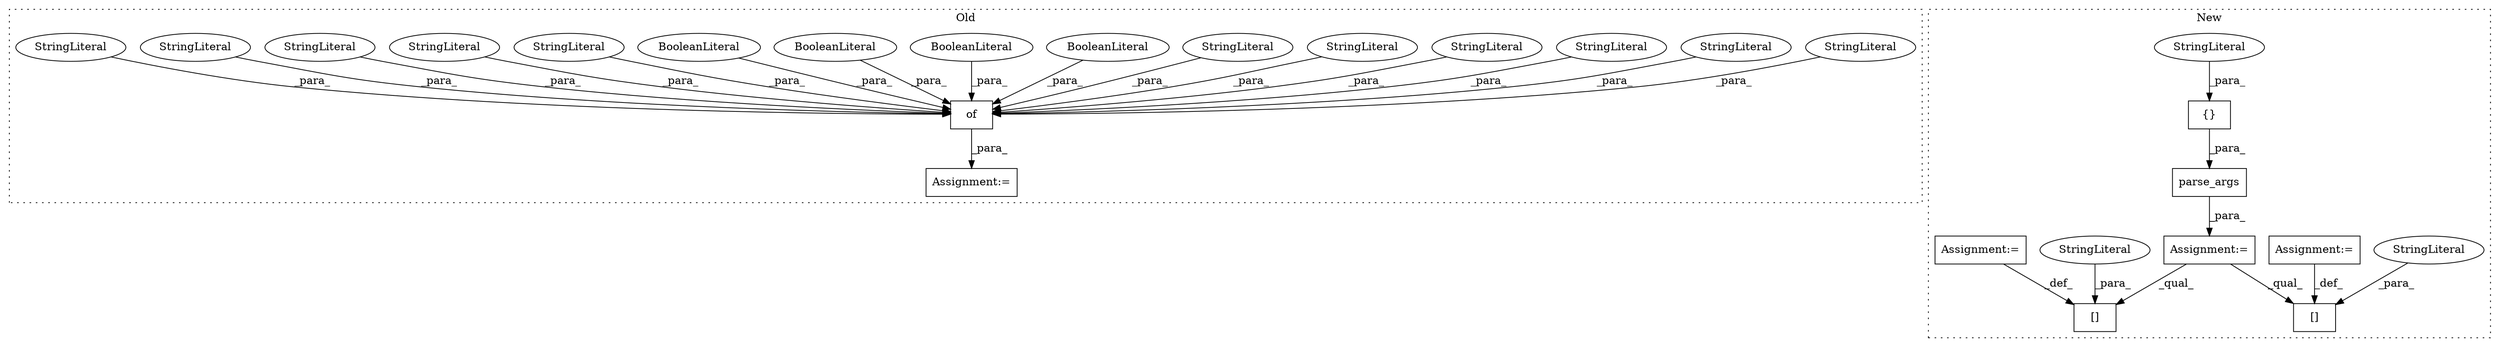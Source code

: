 digraph G {
subgraph cluster0 {
1 [label="of" a="32" s="354,940" l="3,1" shape="box"];
3 [label="StringLiteral" a="45" s="509" l="4" shape="ellipse"];
5 [label="StringLiteral" a="45" s="411" l="12" shape="ellipse"];
6 [label="StringLiteral" a="45" s="656" l="15" shape="ellipse"];
7 [label="StringLiteral" a="45" s="755" l="9" shape="ellipse"];
8 [label="StringLiteral" a="45" s="426" l="12" shape="ellipse"];
9 [label="StringLiteral" a="45" s="521" l="3" shape="ellipse"];
10 [label="Assignment:=" a="7" s="349" l="1" shape="box"];
12 [label="BooleanLiteral" a="9" s="749" l="5" shape="ellipse"];
13 [label="BooleanLiteral" a="9" s="765" l="5" shape="ellipse"];
14 [label="BooleanLiteral" a="9" s="872" l="5" shape="ellipse"];
15 [label="BooleanLiteral" a="9" s="737" l="5" shape="ellipse"];
17 [label="StringLiteral" a="45" s="771" l="13" shape="ellipse"];
18 [label="StringLiteral" a="45" s="816" l="17" shape="ellipse"];
19 [label="StringLiteral" a="45" s="903" l="21" shape="ellipse"];
24 [label="StringLiteral" a="45" s="743" l="5" shape="ellipse"];
25 [label="StringLiteral" a="45" s="928" l="6" shape="ellipse"];
label = "Old";
style="dotted";
}
subgraph cluster1 {
2 [label="parse_args" a="32" s="424,505" l="11,1" shape="box"];
4 [label="Assignment:=" a="7" s="400" l="1" shape="box"];
11 [label="{}" a="4" s="447,504" l="1,1" shape="box"];
16 [label="StringLiteral" a="45" s="448" l="12" shape="ellipse"];
20 [label="[]" a="2" s="541,560" l="7,1" shape="box"];
21 [label="StringLiteral" a="45" s="548" l="12" shape="ellipse"];
22 [label="[]" a="2" s="513,532" l="7,1" shape="box"];
23 [label="StringLiteral" a="45" s="520" l="12" shape="ellipse"];
26 [label="Assignment:=" a="7" s="533" l="1" shape="box"];
27 [label="Assignment:=" a="7" s="561" l="1" shape="box"];
label = "New";
style="dotted";
}
1 -> 10 [label="_para_"];
2 -> 4 [label="_para_"];
3 -> 1 [label="_para_"];
4 -> 20 [label="_qual_"];
4 -> 22 [label="_qual_"];
5 -> 1 [label="_para_"];
6 -> 1 [label="_para_"];
7 -> 1 [label="_para_"];
8 -> 1 [label="_para_"];
9 -> 1 [label="_para_"];
11 -> 2 [label="_para_"];
12 -> 1 [label="_para_"];
13 -> 1 [label="_para_"];
14 -> 1 [label="_para_"];
15 -> 1 [label="_para_"];
16 -> 11 [label="_para_"];
17 -> 1 [label="_para_"];
18 -> 1 [label="_para_"];
19 -> 1 [label="_para_"];
21 -> 20 [label="_para_"];
23 -> 22 [label="_para_"];
24 -> 1 [label="_para_"];
25 -> 1 [label="_para_"];
26 -> 22 [label="_def_"];
27 -> 20 [label="_def_"];
}